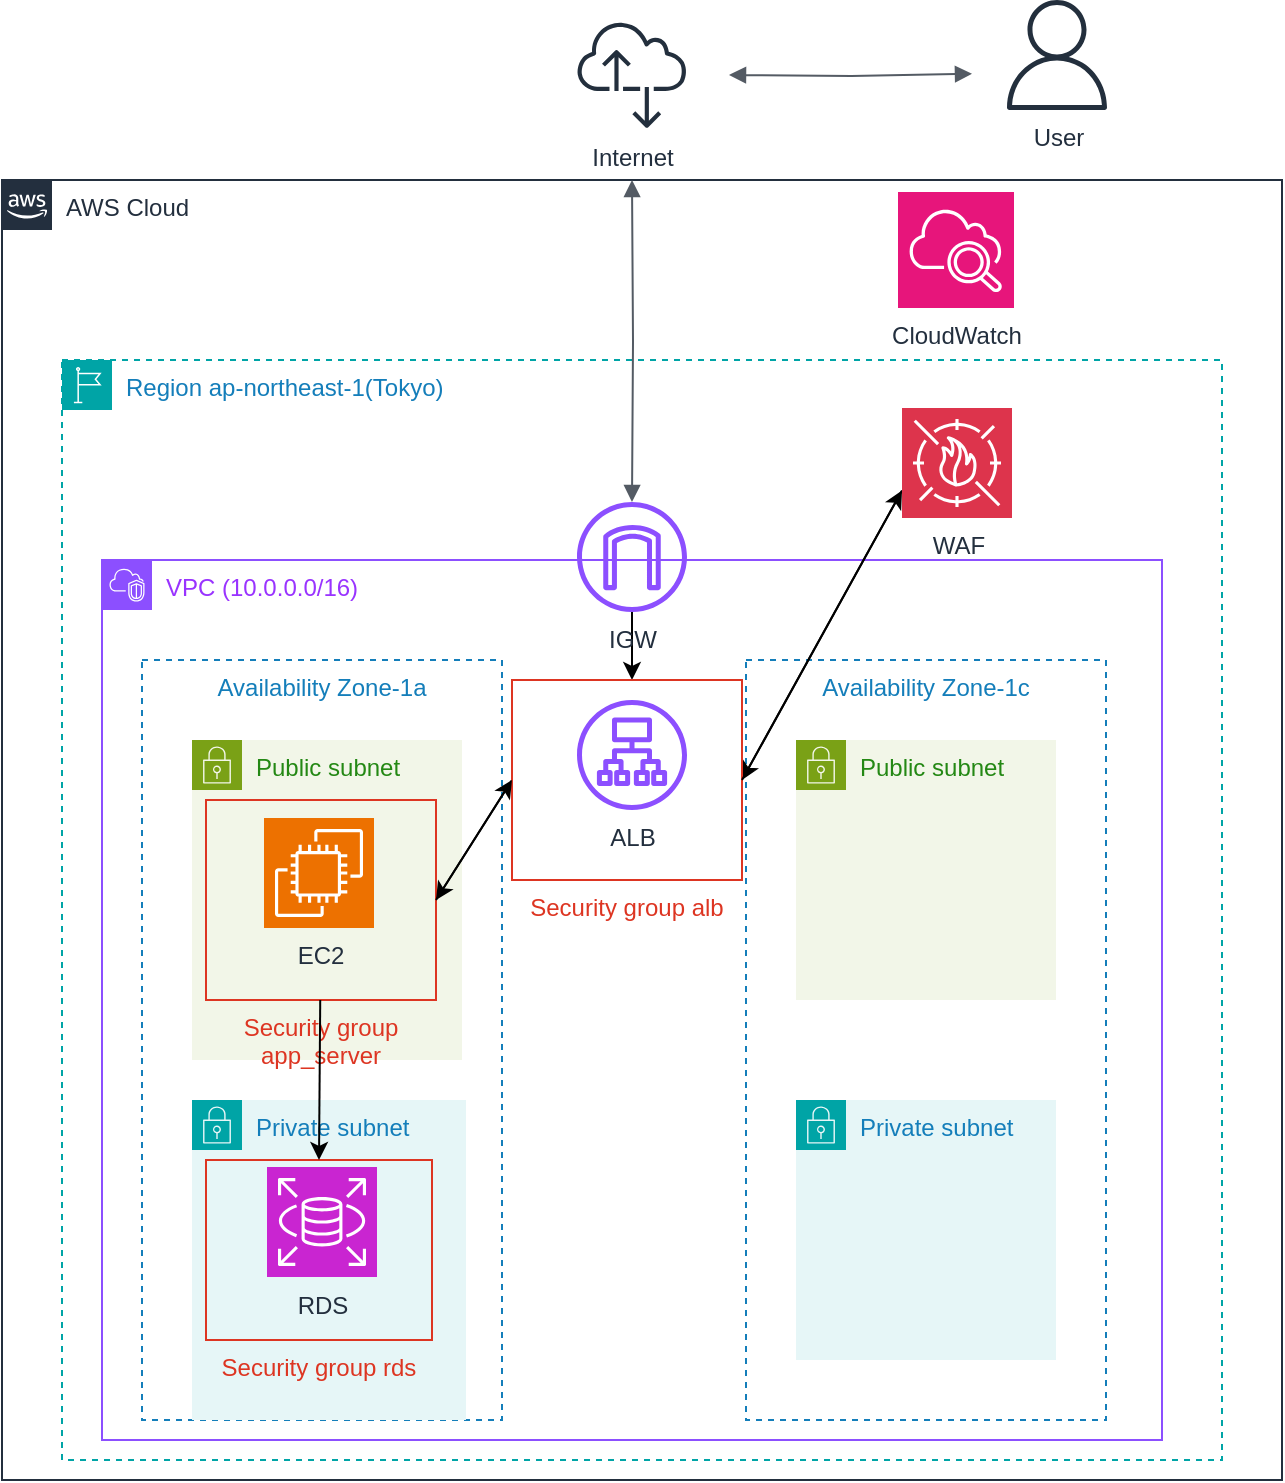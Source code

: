 <mxfile>
    <diagram id="0tS_AkVy8OuvDBqg8EwA" name="ページ2">
        <mxGraphModel dx="1011" dy="702" grid="1" gridSize="10" guides="1" tooltips="1" connect="1" arrows="1" fold="1" page="1" pageScale="1" pageWidth="827" pageHeight="1169" math="0" shadow="0">
            <root>
                <mxCell id="0"/>
                <mxCell id="1" parent="0"/>
                <mxCell id="N0SrQihncv16vwkMTd4o-3" value="AWS Cloud" style="points=[[0,0],[0.25,0],[0.5,0],[0.75,0],[1,0],[1,0.25],[1,0.5],[1,0.75],[1,1],[0.75,1],[0.5,1],[0.25,1],[0,1],[0,0.75],[0,0.5],[0,0.25]];outlineConnect=0;gradientColor=none;html=1;whiteSpace=wrap;fontSize=12;fontStyle=0;container=1;pointerEvents=0;collapsible=0;recursiveResize=0;shape=mxgraph.aws4.group;grIcon=mxgraph.aws4.group_aws_cloud_alt;strokeColor=#232F3E;fillColor=none;verticalAlign=top;align=left;spacingLeft=30;fontColor=#232F3E;dashed=0;" parent="1" vertex="1">
                    <mxGeometry x="50" y="130" width="640" height="650" as="geometry"/>
                </mxCell>
                <mxCell id="N0SrQihncv16vwkMTd4o-4" value="Region ap-northeast-1(Tokyo)" style="points=[[0,0],[0.25,0],[0.5,0],[0.75,0],[1,0],[1,0.25],[1,0.5],[1,0.75],[1,1],[0.75,1],[0.5,1],[0.25,1],[0,1],[0,0.75],[0,0.5],[0,0.25]];outlineConnect=0;gradientColor=none;html=1;whiteSpace=wrap;fontSize=12;fontStyle=0;container=1;pointerEvents=0;collapsible=0;recursiveResize=0;shape=mxgraph.aws4.group;grIcon=mxgraph.aws4.group_region;strokeColor=#00A4A6;fillColor=none;verticalAlign=top;align=left;spacingLeft=30;fontColor=#147EBA;dashed=1;" parent="N0SrQihncv16vwkMTd4o-3" vertex="1">
                    <mxGeometry x="30" y="90" width="580" height="550" as="geometry"/>
                </mxCell>
                <mxCell id="N0SrQihncv16vwkMTd4o-2" value="&lt;font style=&quot;color: rgb(153, 51, 255);&quot;&gt;VPC (10.0.0.0/16)&lt;/font&gt;" style="points=[[0,0],[0.25,0],[0.5,0],[0.75,0],[1,0],[1,0.25],[1,0.5],[1,0.75],[1,1],[0.75,1],[0.5,1],[0.25,1],[0,1],[0,0.75],[0,0.5],[0,0.25]];outlineConnect=0;gradientColor=none;html=1;whiteSpace=wrap;fontSize=12;fontStyle=0;container=1;pointerEvents=0;collapsible=0;recursiveResize=0;shape=mxgraph.aws4.group;grIcon=mxgraph.aws4.group_vpc2;strokeColor=#8C4FFF;fillColor=none;verticalAlign=top;align=left;spacingLeft=30;fontColor=#AAB7B8;dashed=0;" parent="N0SrQihncv16vwkMTd4o-4" vertex="1">
                    <mxGeometry x="20" y="100" width="530" height="440" as="geometry"/>
                </mxCell>
                <mxCell id="N0SrQihncv16vwkMTd4o-5" value="Availability Zone-1a" style="fillColor=none;strokeColor=#147EBA;dashed=1;verticalAlign=top;fontStyle=0;fontColor=#147EBA;whiteSpace=wrap;html=1;" parent="N0SrQihncv16vwkMTd4o-2" vertex="1">
                    <mxGeometry x="20" y="50" width="180" height="380" as="geometry"/>
                </mxCell>
                <mxCell id="I-pV9gJLjYMyzgxHMYEj-2" value="Availability Zone-1c" style="fillColor=none;strokeColor=#147EBA;dashed=1;verticalAlign=top;fontStyle=0;fontColor=#147EBA;whiteSpace=wrap;html=1;" parent="N0SrQihncv16vwkMTd4o-2" vertex="1">
                    <mxGeometry x="322" y="50" width="180" height="380" as="geometry"/>
                </mxCell>
                <mxCell id="I-pV9gJLjYMyzgxHMYEj-3" value="Public subnet" style="points=[[0,0],[0.25,0],[0.5,0],[0.75,0],[1,0],[1,0.25],[1,0.5],[1,0.75],[1,1],[0.75,1],[0.5,1],[0.25,1],[0,1],[0,0.75],[0,0.5],[0,0.25]];outlineConnect=0;gradientColor=none;html=1;whiteSpace=wrap;fontSize=12;fontStyle=0;container=1;pointerEvents=0;collapsible=0;recursiveResize=0;shape=mxgraph.aws4.group;grIcon=mxgraph.aws4.group_security_group;grStroke=0;strokeColor=#7AA116;fillColor=#F2F6E8;verticalAlign=top;align=left;spacingLeft=30;fontColor=#248814;dashed=0;" parent="N0SrQihncv16vwkMTd4o-2" vertex="1">
                    <mxGeometry x="45" y="90" width="135" height="160" as="geometry"/>
                </mxCell>
                <mxCell id="Ag1GdB6lWW4XXIva31h7-1" value="EC2" style="sketch=0;points=[[0,0,0],[0.25,0,0],[0.5,0,0],[0.75,0,0],[1,0,0],[0,1,0],[0.25,1,0],[0.5,1,0],[0.75,1,0],[1,1,0],[0,0.25,0],[0,0.5,0],[0,0.75,0],[1,0.25,0],[1,0.5,0],[1,0.75,0]];outlineConnect=0;fontColor=#232F3E;fillColor=#ED7100;strokeColor=#ffffff;dashed=0;verticalLabelPosition=bottom;verticalAlign=top;align=center;html=1;fontSize=12;fontStyle=0;aspect=fixed;shape=mxgraph.aws4.resourceIcon;resIcon=mxgraph.aws4.ec2;" parent="I-pV9gJLjYMyzgxHMYEj-3" vertex="1">
                    <mxGeometry x="36" y="39" width="55" height="55" as="geometry"/>
                </mxCell>
                <mxCell id="2" value="Security group app_server" style="fillColor=none;strokeColor=#DD3522;verticalAlign=top;fontStyle=0;fontColor=#DD3522;whiteSpace=wrap;html=1;labelPosition=center;verticalLabelPosition=bottom;align=center;" vertex="1" parent="I-pV9gJLjYMyzgxHMYEj-3">
                    <mxGeometry x="7" y="30" width="115" height="100" as="geometry"/>
                </mxCell>
                <mxCell id="I-pV9gJLjYMyzgxHMYEj-4" value="Private subnet" style="points=[[0,0],[0.25,0],[0.5,0],[0.75,0],[1,0],[1,0.25],[1,0.5],[1,0.75],[1,1],[0.75,1],[0.5,1],[0.25,1],[0,1],[0,0.75],[0,0.5],[0,0.25]];outlineConnect=0;gradientColor=none;html=1;whiteSpace=wrap;fontSize=12;fontStyle=0;container=1;pointerEvents=0;collapsible=0;recursiveResize=0;shape=mxgraph.aws4.group;grIcon=mxgraph.aws4.group_security_group;grStroke=0;strokeColor=#00A4A6;fillColor=#E6F6F7;verticalAlign=top;align=left;spacingLeft=30;fontColor=#147EBA;dashed=0;" parent="N0SrQihncv16vwkMTd4o-2" vertex="1">
                    <mxGeometry x="45" y="270" width="137" height="160" as="geometry"/>
                </mxCell>
                <mxCell id="fveCjxuh1rEbp4cHxNdM-1" value="RDS" style="sketch=0;points=[[0,0,0],[0.25,0,0],[0.5,0,0],[0.75,0,0],[1,0,0],[0,1,0],[0.25,1,0],[0.5,1,0],[0.75,1,0],[1,1,0],[0,0.25,0],[0,0.5,0],[0,0.75,0],[1,0.25,0],[1,0.5,0],[1,0.75,0]];outlineConnect=0;fontColor=#232F3E;fillColor=#C925D1;strokeColor=#ffffff;dashed=0;verticalLabelPosition=bottom;verticalAlign=top;align=center;html=1;fontSize=12;fontStyle=0;aspect=fixed;shape=mxgraph.aws4.resourceIcon;resIcon=mxgraph.aws4.rds;" parent="I-pV9gJLjYMyzgxHMYEj-4" vertex="1">
                    <mxGeometry x="37.5" y="33.5" width="55" height="55" as="geometry"/>
                </mxCell>
                <mxCell id="4" value="Security group rds" style="fillColor=none;strokeColor=#DD3522;verticalAlign=top;fontStyle=0;fontColor=#DD3522;whiteSpace=wrap;html=1;labelPosition=center;verticalLabelPosition=bottom;align=center;" vertex="1" parent="I-pV9gJLjYMyzgxHMYEj-4">
                    <mxGeometry x="7" y="30" width="113" height="90" as="geometry"/>
                </mxCell>
                <mxCell id="I-pV9gJLjYMyzgxHMYEj-12" value="Public subnet" style="points=[[0,0],[0.25,0],[0.5,0],[0.75,0],[1,0],[1,0.25],[1,0.5],[1,0.75],[1,1],[0.75,1],[0.5,1],[0.25,1],[0,1],[0,0.75],[0,0.5],[0,0.25]];outlineConnect=0;gradientColor=none;html=1;whiteSpace=wrap;fontSize=12;fontStyle=0;container=1;pointerEvents=0;collapsible=0;recursiveResize=0;shape=mxgraph.aws4.group;grIcon=mxgraph.aws4.group_security_group;grStroke=0;strokeColor=#7AA116;fillColor=#F2F6E8;verticalAlign=top;align=left;spacingLeft=30;fontColor=#248814;dashed=0;" parent="N0SrQihncv16vwkMTd4o-2" vertex="1">
                    <mxGeometry x="347" y="90" width="130" height="130" as="geometry"/>
                </mxCell>
                <mxCell id="I-pV9gJLjYMyzgxHMYEj-13" value="Private subnet" style="points=[[0,0],[0.25,0],[0.5,0],[0.75,0],[1,0],[1,0.25],[1,0.5],[1,0.75],[1,1],[0.75,1],[0.5,1],[0.25,1],[0,1],[0,0.75],[0,0.5],[0,0.25]];outlineConnect=0;gradientColor=none;html=1;whiteSpace=wrap;fontSize=12;fontStyle=0;container=1;pointerEvents=0;collapsible=0;recursiveResize=0;shape=mxgraph.aws4.group;grIcon=mxgraph.aws4.group_security_group;grStroke=0;strokeColor=#00A4A6;fillColor=#E6F6F7;verticalAlign=top;align=left;spacingLeft=30;fontColor=#147EBA;dashed=0;" parent="N0SrQihncv16vwkMTd4o-2" vertex="1">
                    <mxGeometry x="347" y="270" width="130" height="130" as="geometry"/>
                </mxCell>
                <mxCell id="p5qvpB2iUjAtg1sMdcBY-3" value="ALB" style="sketch=0;outlineConnect=0;fontColor=#232F3E;gradientColor=none;fillColor=#8C4FFF;strokeColor=none;dashed=0;verticalLabelPosition=bottom;verticalAlign=top;align=center;html=1;fontSize=12;fontStyle=0;aspect=fixed;pointerEvents=1;shape=mxgraph.aws4.application_load_balancer;" parent="N0SrQihncv16vwkMTd4o-2" vertex="1">
                    <mxGeometry x="237.5" y="70" width="55" height="55" as="geometry"/>
                </mxCell>
                <mxCell id="6" style="edgeStyle=none;html=1;entryX=0.5;entryY=0;entryDx=0;entryDy=0;" edge="1" parent="N0SrQihncv16vwkMTd4o-2" source="2" target="4">
                    <mxGeometry relative="1" as="geometry"/>
                </mxCell>
                <mxCell id="10" style="edgeStyle=none;html=1;exitX=0;exitY=0.75;exitDx=0;exitDy=0;exitPerimeter=0;entryX=1;entryY=0.5;entryDx=0;entryDy=0;" edge="1" parent="N0SrQihncv16vwkMTd4o-4" source="p5qvpB2iUjAtg1sMdcBY-1" target="3">
                    <mxGeometry relative="1" as="geometry"/>
                </mxCell>
                <mxCell id="p5qvpB2iUjAtg1sMdcBY-1" value="WAF" style="sketch=0;points=[[0,0,0],[0.25,0,0],[0.5,0,0],[0.75,0,0],[1,0,0],[0,1,0],[0.25,1,0],[0.5,1,0],[0.75,1,0],[1,1,0],[0,0.25,0],[0,0.5,0],[0,0.75,0],[1,0.25,0],[1,0.5,0],[1,0.75,0]];outlineConnect=0;fontColor=#232F3E;fillColor=#DD344C;strokeColor=#ffffff;dashed=0;verticalLabelPosition=bottom;verticalAlign=top;align=center;html=1;fontSize=12;fontStyle=0;aspect=fixed;shape=mxgraph.aws4.resourceIcon;resIcon=mxgraph.aws4.waf;" parent="N0SrQihncv16vwkMTd4o-4" vertex="1">
                    <mxGeometry x="420" y="24" width="55" height="55" as="geometry"/>
                </mxCell>
                <mxCell id="p5qvpB2iUjAtg1sMdcBY-9" value="" style="edgeStyle=none;html=1;" parent="N0SrQihncv16vwkMTd4o-4" source="p5qvpB2iUjAtg1sMdcBY-2" edge="1">
                    <mxGeometry relative="1" as="geometry">
                        <mxPoint x="285.003" y="160" as="targetPoint"/>
                    </mxGeometry>
                </mxCell>
                <mxCell id="p5qvpB2iUjAtg1sMdcBY-2" value="IGW" style="sketch=0;outlineConnect=0;fontColor=#232F3E;gradientColor=none;fillColor=#8C4FFF;strokeColor=none;dashed=0;verticalLabelPosition=bottom;verticalAlign=top;align=center;html=1;fontSize=12;fontStyle=0;aspect=fixed;pointerEvents=1;shape=mxgraph.aws4.internet_gateway;" parent="N0SrQihncv16vwkMTd4o-4" vertex="1">
                    <mxGeometry x="257.5" y="71" width="55" height="55" as="geometry"/>
                </mxCell>
                <mxCell id="7" style="edgeStyle=none;html=1;exitX=0;exitY=0.5;exitDx=0;exitDy=0;entryX=1;entryY=0.5;entryDx=0;entryDy=0;" edge="1" parent="N0SrQihncv16vwkMTd4o-4" source="3" target="2">
                    <mxGeometry relative="1" as="geometry"/>
                </mxCell>
                <mxCell id="3" value="Security group alb" style="fillColor=none;strokeColor=#DD3522;verticalAlign=top;fontStyle=0;fontColor=#DD3522;whiteSpace=wrap;html=1;labelPosition=center;verticalLabelPosition=bottom;align=center;textShadow=0;" vertex="1" parent="N0SrQihncv16vwkMTd4o-4">
                    <mxGeometry x="225" y="160" width="115" height="100" as="geometry"/>
                </mxCell>
                <mxCell id="8" style="edgeStyle=none;html=1;exitX=1;exitY=0.5;exitDx=0;exitDy=0;entryX=0;entryY=0.5;entryDx=0;entryDy=0;" edge="1" parent="N0SrQihncv16vwkMTd4o-4" source="2" target="3">
                    <mxGeometry relative="1" as="geometry"/>
                </mxCell>
                <mxCell id="9" style="edgeStyle=none;html=1;exitX=1;exitY=0.5;exitDx=0;exitDy=0;entryX=0;entryY=0.75;entryDx=0;entryDy=0;entryPerimeter=0;" edge="1" parent="N0SrQihncv16vwkMTd4o-4" source="3" target="p5qvpB2iUjAtg1sMdcBY-1">
                    <mxGeometry relative="1" as="geometry"/>
                </mxCell>
                <mxCell id="p5qvpB2iUjAtg1sMdcBY-11" value="" style="edgeStyle=orthogonalEdgeStyle;html=1;endArrow=block;elbow=vertical;startArrow=block;startFill=1;endFill=1;strokeColor=#545B64;rounded=0;" parent="N0SrQihncv16vwkMTd4o-3" target="p5qvpB2iUjAtg1sMdcBY-2" edge="1">
                    <mxGeometry width="100" relative="1" as="geometry">
                        <mxPoint x="315" as="sourcePoint"/>
                        <mxPoint x="315" y="110.001" as="targetPoint"/>
                        <Array as="points"/>
                    </mxGeometry>
                </mxCell>
                <mxCell id="MfKX_wUYLSHCpUCJLvRI-1" value="CloudWatch" style="sketch=0;points=[[0,0,0],[0.25,0,0],[0.5,0,0],[0.75,0,0],[1,0,0],[0,1,0],[0.25,1,0],[0.5,1,0],[0.75,1,0],[1,1,0],[0,0.25,0],[0,0.5,0],[0,0.75,0],[1,0.25,0],[1,0.5,0],[1,0.75,0]];points=[[0,0,0],[0.25,0,0],[0.5,0,0],[0.75,0,0],[1,0,0],[0,1,0],[0.25,1,0],[0.5,1,0],[0.75,1,0],[1,1,0],[0,0.25,0],[0,0.5,0],[0,0.75,0],[1,0.25,0],[1,0.5,0],[1,0.75,0]];outlineConnect=0;fontColor=#232F3E;fillColor=#E7157B;strokeColor=#ffffff;dashed=0;verticalLabelPosition=bottom;verticalAlign=top;align=center;html=1;fontSize=12;fontStyle=0;aspect=fixed;shape=mxgraph.aws4.resourceIcon;resIcon=mxgraph.aws4.cloudwatch_2;" parent="N0SrQihncv16vwkMTd4o-3" vertex="1">
                    <mxGeometry x="448" y="6" width="58" height="58" as="geometry"/>
                </mxCell>
                <mxCell id="p5qvpB2iUjAtg1sMdcBY-4" value="Internet" style="sketch=0;outlineConnect=0;fontColor=#232F3E;gradientColor=none;fillColor=#232F3D;strokeColor=none;dashed=0;verticalLabelPosition=bottom;verticalAlign=top;align=center;html=1;fontSize=12;fontStyle=0;aspect=fixed;pointerEvents=1;shape=mxgraph.aws4.internet_alt2;" parent="1" vertex="1">
                    <mxGeometry x="337.5" y="50" width="55" height="55" as="geometry"/>
                </mxCell>
                <mxCell id="p5qvpB2iUjAtg1sMdcBY-5" value="User" style="sketch=0;outlineConnect=0;fontColor=#232F3E;gradientColor=none;fillColor=#232F3D;strokeColor=none;dashed=0;verticalLabelPosition=bottom;verticalAlign=top;align=center;html=1;fontSize=12;fontStyle=0;aspect=fixed;pointerEvents=1;shape=mxgraph.aws4.user;" parent="1" vertex="1">
                    <mxGeometry x="550" y="40" width="55" height="55" as="geometry"/>
                </mxCell>
                <mxCell id="p5qvpB2iUjAtg1sMdcBY-13" value="" style="edgeStyle=orthogonalEdgeStyle;html=1;endArrow=block;elbow=vertical;startArrow=block;startFill=1;endFill=1;strokeColor=#545B64;rounded=0;" parent="1" edge="1">
                    <mxGeometry width="100" relative="1" as="geometry">
                        <mxPoint x="413.5" y="77.5" as="sourcePoint"/>
                        <mxPoint x="535" y="76.88" as="targetPoint"/>
                    </mxGeometry>
                </mxCell>
            </root>
        </mxGraphModel>
    </diagram>
</mxfile>
